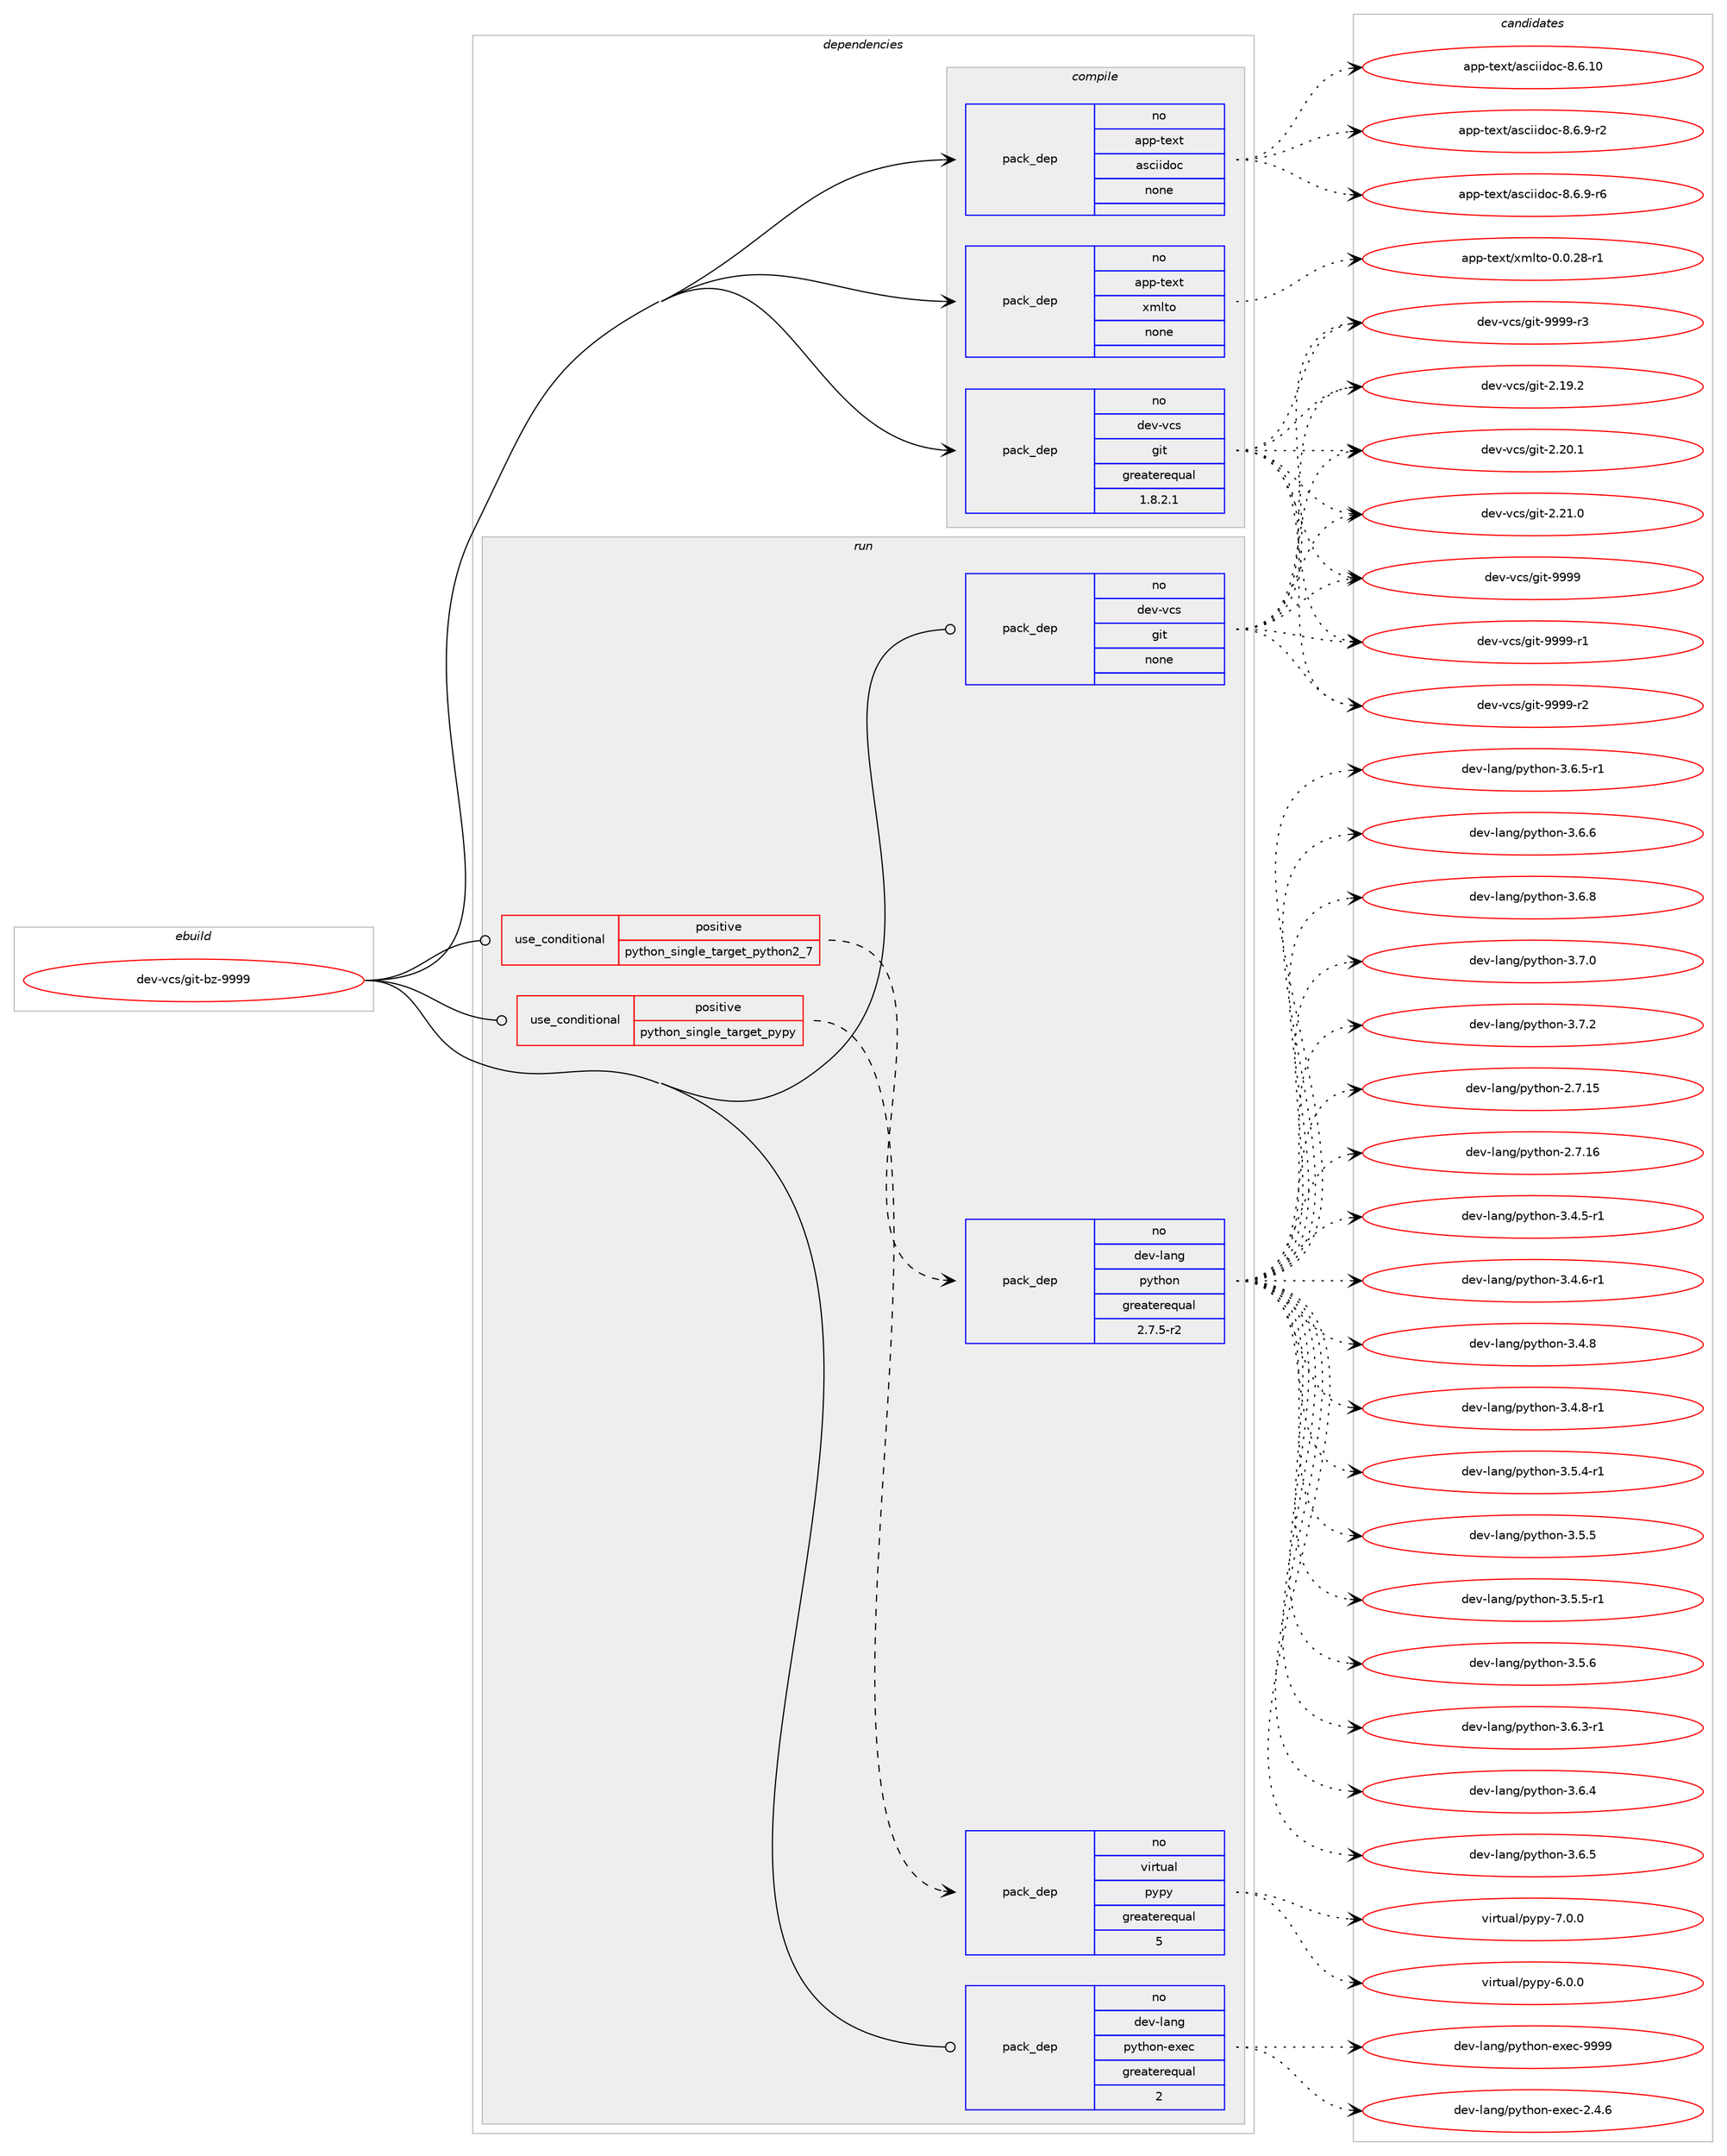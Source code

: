 digraph prolog {

# *************
# Graph options
# *************

newrank=true;
concentrate=true;
compound=true;
graph [rankdir=LR,fontname=Helvetica,fontsize=10,ranksep=1.5];#, ranksep=2.5, nodesep=0.2];
edge  [arrowhead=vee];
node  [fontname=Helvetica,fontsize=10];

# **********
# The ebuild
# **********

subgraph cluster_leftcol {
color=gray;
rank=same;
label=<<i>ebuild</i>>;
id [label="dev-vcs/git-bz-9999", color=red, width=4, href="../dev-vcs/git-bz-9999.svg"];
}

# ****************
# The dependencies
# ****************

subgraph cluster_midcol {
color=gray;
label=<<i>dependencies</i>>;
subgraph cluster_compile {
fillcolor="#eeeeee";
style=filled;
label=<<i>compile</i>>;
subgraph pack1102035 {
dependency1551331 [label=<<TABLE BORDER="0" CELLBORDER="1" CELLSPACING="0" CELLPADDING="4" WIDTH="220"><TR><TD ROWSPAN="6" CELLPADDING="30">pack_dep</TD></TR><TR><TD WIDTH="110">no</TD></TR><TR><TD>app-text</TD></TR><TR><TD>asciidoc</TD></TR><TR><TD>none</TD></TR><TR><TD></TD></TR></TABLE>>, shape=none, color=blue];
}
id:e -> dependency1551331:w [weight=20,style="solid",arrowhead="vee"];
subgraph pack1102036 {
dependency1551332 [label=<<TABLE BORDER="0" CELLBORDER="1" CELLSPACING="0" CELLPADDING="4" WIDTH="220"><TR><TD ROWSPAN="6" CELLPADDING="30">pack_dep</TD></TR><TR><TD WIDTH="110">no</TD></TR><TR><TD>app-text</TD></TR><TR><TD>xmlto</TD></TR><TR><TD>none</TD></TR><TR><TD></TD></TR></TABLE>>, shape=none, color=blue];
}
id:e -> dependency1551332:w [weight=20,style="solid",arrowhead="vee"];
subgraph pack1102037 {
dependency1551333 [label=<<TABLE BORDER="0" CELLBORDER="1" CELLSPACING="0" CELLPADDING="4" WIDTH="220"><TR><TD ROWSPAN="6" CELLPADDING="30">pack_dep</TD></TR><TR><TD WIDTH="110">no</TD></TR><TR><TD>dev-vcs</TD></TR><TR><TD>git</TD></TR><TR><TD>greaterequal</TD></TR><TR><TD>1.8.2.1</TD></TR></TABLE>>, shape=none, color=blue];
}
id:e -> dependency1551333:w [weight=20,style="solid",arrowhead="vee"];
}
subgraph cluster_compileandrun {
fillcolor="#eeeeee";
style=filled;
label=<<i>compile and run</i>>;
}
subgraph cluster_run {
fillcolor="#eeeeee";
style=filled;
label=<<i>run</i>>;
subgraph cond425544 {
dependency1551334 [label=<<TABLE BORDER="0" CELLBORDER="1" CELLSPACING="0" CELLPADDING="4"><TR><TD ROWSPAN="3" CELLPADDING="10">use_conditional</TD></TR><TR><TD>positive</TD></TR><TR><TD>python_single_target_pypy</TD></TR></TABLE>>, shape=none, color=red];
subgraph pack1102038 {
dependency1551335 [label=<<TABLE BORDER="0" CELLBORDER="1" CELLSPACING="0" CELLPADDING="4" WIDTH="220"><TR><TD ROWSPAN="6" CELLPADDING="30">pack_dep</TD></TR><TR><TD WIDTH="110">no</TD></TR><TR><TD>virtual</TD></TR><TR><TD>pypy</TD></TR><TR><TD>greaterequal</TD></TR><TR><TD>5</TD></TR></TABLE>>, shape=none, color=blue];
}
dependency1551334:e -> dependency1551335:w [weight=20,style="dashed",arrowhead="vee"];
}
id:e -> dependency1551334:w [weight=20,style="solid",arrowhead="odot"];
subgraph cond425545 {
dependency1551336 [label=<<TABLE BORDER="0" CELLBORDER="1" CELLSPACING="0" CELLPADDING="4"><TR><TD ROWSPAN="3" CELLPADDING="10">use_conditional</TD></TR><TR><TD>positive</TD></TR><TR><TD>python_single_target_python2_7</TD></TR></TABLE>>, shape=none, color=red];
subgraph pack1102039 {
dependency1551337 [label=<<TABLE BORDER="0" CELLBORDER="1" CELLSPACING="0" CELLPADDING="4" WIDTH="220"><TR><TD ROWSPAN="6" CELLPADDING="30">pack_dep</TD></TR><TR><TD WIDTH="110">no</TD></TR><TR><TD>dev-lang</TD></TR><TR><TD>python</TD></TR><TR><TD>greaterequal</TD></TR><TR><TD>2.7.5-r2</TD></TR></TABLE>>, shape=none, color=blue];
}
dependency1551336:e -> dependency1551337:w [weight=20,style="dashed",arrowhead="vee"];
}
id:e -> dependency1551336:w [weight=20,style="solid",arrowhead="odot"];
subgraph pack1102040 {
dependency1551338 [label=<<TABLE BORDER="0" CELLBORDER="1" CELLSPACING="0" CELLPADDING="4" WIDTH="220"><TR><TD ROWSPAN="6" CELLPADDING="30">pack_dep</TD></TR><TR><TD WIDTH="110">no</TD></TR><TR><TD>dev-lang</TD></TR><TR><TD>python-exec</TD></TR><TR><TD>greaterequal</TD></TR><TR><TD>2</TD></TR></TABLE>>, shape=none, color=blue];
}
id:e -> dependency1551338:w [weight=20,style="solid",arrowhead="odot"];
subgraph pack1102041 {
dependency1551339 [label=<<TABLE BORDER="0" CELLBORDER="1" CELLSPACING="0" CELLPADDING="4" WIDTH="220"><TR><TD ROWSPAN="6" CELLPADDING="30">pack_dep</TD></TR><TR><TD WIDTH="110">no</TD></TR><TR><TD>dev-vcs</TD></TR><TR><TD>git</TD></TR><TR><TD>none</TD></TR><TR><TD></TD></TR></TABLE>>, shape=none, color=blue];
}
id:e -> dependency1551339:w [weight=20,style="solid",arrowhead="odot"];
}
}

# **************
# The candidates
# **************

subgraph cluster_choices {
rank=same;
color=gray;
label=<<i>candidates</i>>;

subgraph choice1102035 {
color=black;
nodesep=1;
choice97112112451161011201164797115991051051001119945564654464948 [label="app-text/asciidoc-8.6.10", color=red, width=4,href="../app-text/asciidoc-8.6.10.svg"];
choice9711211245116101120116479711599105105100111994556465446574511450 [label="app-text/asciidoc-8.6.9-r2", color=red, width=4,href="../app-text/asciidoc-8.6.9-r2.svg"];
choice9711211245116101120116479711599105105100111994556465446574511454 [label="app-text/asciidoc-8.6.9-r6", color=red, width=4,href="../app-text/asciidoc-8.6.9-r6.svg"];
dependency1551331:e -> choice97112112451161011201164797115991051051001119945564654464948:w [style=dotted,weight="100"];
dependency1551331:e -> choice9711211245116101120116479711599105105100111994556465446574511450:w [style=dotted,weight="100"];
dependency1551331:e -> choice9711211245116101120116479711599105105100111994556465446574511454:w [style=dotted,weight="100"];
}
subgraph choice1102036 {
color=black;
nodesep=1;
choice971121124511610112011647120109108116111454846484650564511449 [label="app-text/xmlto-0.0.28-r1", color=red, width=4,href="../app-text/xmlto-0.0.28-r1.svg"];
dependency1551332:e -> choice971121124511610112011647120109108116111454846484650564511449:w [style=dotted,weight="100"];
}
subgraph choice1102037 {
color=black;
nodesep=1;
choice10010111845118991154710310511645504649574650 [label="dev-vcs/git-2.19.2", color=red, width=4,href="../dev-vcs/git-2.19.2.svg"];
choice10010111845118991154710310511645504650484649 [label="dev-vcs/git-2.20.1", color=red, width=4,href="../dev-vcs/git-2.20.1.svg"];
choice10010111845118991154710310511645504650494648 [label="dev-vcs/git-2.21.0", color=red, width=4,href="../dev-vcs/git-2.21.0.svg"];
choice1001011184511899115471031051164557575757 [label="dev-vcs/git-9999", color=red, width=4,href="../dev-vcs/git-9999.svg"];
choice10010111845118991154710310511645575757574511449 [label="dev-vcs/git-9999-r1", color=red, width=4,href="../dev-vcs/git-9999-r1.svg"];
choice10010111845118991154710310511645575757574511450 [label="dev-vcs/git-9999-r2", color=red, width=4,href="../dev-vcs/git-9999-r2.svg"];
choice10010111845118991154710310511645575757574511451 [label="dev-vcs/git-9999-r3", color=red, width=4,href="../dev-vcs/git-9999-r3.svg"];
dependency1551333:e -> choice10010111845118991154710310511645504649574650:w [style=dotted,weight="100"];
dependency1551333:e -> choice10010111845118991154710310511645504650484649:w [style=dotted,weight="100"];
dependency1551333:e -> choice10010111845118991154710310511645504650494648:w [style=dotted,weight="100"];
dependency1551333:e -> choice1001011184511899115471031051164557575757:w [style=dotted,weight="100"];
dependency1551333:e -> choice10010111845118991154710310511645575757574511449:w [style=dotted,weight="100"];
dependency1551333:e -> choice10010111845118991154710310511645575757574511450:w [style=dotted,weight="100"];
dependency1551333:e -> choice10010111845118991154710310511645575757574511451:w [style=dotted,weight="100"];
}
subgraph choice1102038 {
color=black;
nodesep=1;
choice1181051141161179710847112121112121455446484648 [label="virtual/pypy-6.0.0", color=red, width=4,href="../virtual/pypy-6.0.0.svg"];
choice1181051141161179710847112121112121455546484648 [label="virtual/pypy-7.0.0", color=red, width=4,href="../virtual/pypy-7.0.0.svg"];
dependency1551335:e -> choice1181051141161179710847112121112121455446484648:w [style=dotted,weight="100"];
dependency1551335:e -> choice1181051141161179710847112121112121455546484648:w [style=dotted,weight="100"];
}
subgraph choice1102039 {
color=black;
nodesep=1;
choice10010111845108971101034711212111610411111045504655464953 [label="dev-lang/python-2.7.15", color=red, width=4,href="../dev-lang/python-2.7.15.svg"];
choice10010111845108971101034711212111610411111045504655464954 [label="dev-lang/python-2.7.16", color=red, width=4,href="../dev-lang/python-2.7.16.svg"];
choice1001011184510897110103471121211161041111104551465246534511449 [label="dev-lang/python-3.4.5-r1", color=red, width=4,href="../dev-lang/python-3.4.5-r1.svg"];
choice1001011184510897110103471121211161041111104551465246544511449 [label="dev-lang/python-3.4.6-r1", color=red, width=4,href="../dev-lang/python-3.4.6-r1.svg"];
choice100101118451089711010347112121116104111110455146524656 [label="dev-lang/python-3.4.8", color=red, width=4,href="../dev-lang/python-3.4.8.svg"];
choice1001011184510897110103471121211161041111104551465246564511449 [label="dev-lang/python-3.4.8-r1", color=red, width=4,href="../dev-lang/python-3.4.8-r1.svg"];
choice1001011184510897110103471121211161041111104551465346524511449 [label="dev-lang/python-3.5.4-r1", color=red, width=4,href="../dev-lang/python-3.5.4-r1.svg"];
choice100101118451089711010347112121116104111110455146534653 [label="dev-lang/python-3.5.5", color=red, width=4,href="../dev-lang/python-3.5.5.svg"];
choice1001011184510897110103471121211161041111104551465346534511449 [label="dev-lang/python-3.5.5-r1", color=red, width=4,href="../dev-lang/python-3.5.5-r1.svg"];
choice100101118451089711010347112121116104111110455146534654 [label="dev-lang/python-3.5.6", color=red, width=4,href="../dev-lang/python-3.5.6.svg"];
choice1001011184510897110103471121211161041111104551465446514511449 [label="dev-lang/python-3.6.3-r1", color=red, width=4,href="../dev-lang/python-3.6.3-r1.svg"];
choice100101118451089711010347112121116104111110455146544652 [label="dev-lang/python-3.6.4", color=red, width=4,href="../dev-lang/python-3.6.4.svg"];
choice100101118451089711010347112121116104111110455146544653 [label="dev-lang/python-3.6.5", color=red, width=4,href="../dev-lang/python-3.6.5.svg"];
choice1001011184510897110103471121211161041111104551465446534511449 [label="dev-lang/python-3.6.5-r1", color=red, width=4,href="../dev-lang/python-3.6.5-r1.svg"];
choice100101118451089711010347112121116104111110455146544654 [label="dev-lang/python-3.6.6", color=red, width=4,href="../dev-lang/python-3.6.6.svg"];
choice100101118451089711010347112121116104111110455146544656 [label="dev-lang/python-3.6.8", color=red, width=4,href="../dev-lang/python-3.6.8.svg"];
choice100101118451089711010347112121116104111110455146554648 [label="dev-lang/python-3.7.0", color=red, width=4,href="../dev-lang/python-3.7.0.svg"];
choice100101118451089711010347112121116104111110455146554650 [label="dev-lang/python-3.7.2", color=red, width=4,href="../dev-lang/python-3.7.2.svg"];
dependency1551337:e -> choice10010111845108971101034711212111610411111045504655464953:w [style=dotted,weight="100"];
dependency1551337:e -> choice10010111845108971101034711212111610411111045504655464954:w [style=dotted,weight="100"];
dependency1551337:e -> choice1001011184510897110103471121211161041111104551465246534511449:w [style=dotted,weight="100"];
dependency1551337:e -> choice1001011184510897110103471121211161041111104551465246544511449:w [style=dotted,weight="100"];
dependency1551337:e -> choice100101118451089711010347112121116104111110455146524656:w [style=dotted,weight="100"];
dependency1551337:e -> choice1001011184510897110103471121211161041111104551465246564511449:w [style=dotted,weight="100"];
dependency1551337:e -> choice1001011184510897110103471121211161041111104551465346524511449:w [style=dotted,weight="100"];
dependency1551337:e -> choice100101118451089711010347112121116104111110455146534653:w [style=dotted,weight="100"];
dependency1551337:e -> choice1001011184510897110103471121211161041111104551465346534511449:w [style=dotted,weight="100"];
dependency1551337:e -> choice100101118451089711010347112121116104111110455146534654:w [style=dotted,weight="100"];
dependency1551337:e -> choice1001011184510897110103471121211161041111104551465446514511449:w [style=dotted,weight="100"];
dependency1551337:e -> choice100101118451089711010347112121116104111110455146544652:w [style=dotted,weight="100"];
dependency1551337:e -> choice100101118451089711010347112121116104111110455146544653:w [style=dotted,weight="100"];
dependency1551337:e -> choice1001011184510897110103471121211161041111104551465446534511449:w [style=dotted,weight="100"];
dependency1551337:e -> choice100101118451089711010347112121116104111110455146544654:w [style=dotted,weight="100"];
dependency1551337:e -> choice100101118451089711010347112121116104111110455146544656:w [style=dotted,weight="100"];
dependency1551337:e -> choice100101118451089711010347112121116104111110455146554648:w [style=dotted,weight="100"];
dependency1551337:e -> choice100101118451089711010347112121116104111110455146554650:w [style=dotted,weight="100"];
}
subgraph choice1102040 {
color=black;
nodesep=1;
choice1001011184510897110103471121211161041111104510112010199455046524654 [label="dev-lang/python-exec-2.4.6", color=red, width=4,href="../dev-lang/python-exec-2.4.6.svg"];
choice10010111845108971101034711212111610411111045101120101994557575757 [label="dev-lang/python-exec-9999", color=red, width=4,href="../dev-lang/python-exec-9999.svg"];
dependency1551338:e -> choice1001011184510897110103471121211161041111104510112010199455046524654:w [style=dotted,weight="100"];
dependency1551338:e -> choice10010111845108971101034711212111610411111045101120101994557575757:w [style=dotted,weight="100"];
}
subgraph choice1102041 {
color=black;
nodesep=1;
choice10010111845118991154710310511645504649574650 [label="dev-vcs/git-2.19.2", color=red, width=4,href="../dev-vcs/git-2.19.2.svg"];
choice10010111845118991154710310511645504650484649 [label="dev-vcs/git-2.20.1", color=red, width=4,href="../dev-vcs/git-2.20.1.svg"];
choice10010111845118991154710310511645504650494648 [label="dev-vcs/git-2.21.0", color=red, width=4,href="../dev-vcs/git-2.21.0.svg"];
choice1001011184511899115471031051164557575757 [label="dev-vcs/git-9999", color=red, width=4,href="../dev-vcs/git-9999.svg"];
choice10010111845118991154710310511645575757574511449 [label="dev-vcs/git-9999-r1", color=red, width=4,href="../dev-vcs/git-9999-r1.svg"];
choice10010111845118991154710310511645575757574511450 [label="dev-vcs/git-9999-r2", color=red, width=4,href="../dev-vcs/git-9999-r2.svg"];
choice10010111845118991154710310511645575757574511451 [label="dev-vcs/git-9999-r3", color=red, width=4,href="../dev-vcs/git-9999-r3.svg"];
dependency1551339:e -> choice10010111845118991154710310511645504649574650:w [style=dotted,weight="100"];
dependency1551339:e -> choice10010111845118991154710310511645504650484649:w [style=dotted,weight="100"];
dependency1551339:e -> choice10010111845118991154710310511645504650494648:w [style=dotted,weight="100"];
dependency1551339:e -> choice1001011184511899115471031051164557575757:w [style=dotted,weight="100"];
dependency1551339:e -> choice10010111845118991154710310511645575757574511449:w [style=dotted,weight="100"];
dependency1551339:e -> choice10010111845118991154710310511645575757574511450:w [style=dotted,weight="100"];
dependency1551339:e -> choice10010111845118991154710310511645575757574511451:w [style=dotted,weight="100"];
}
}

}
